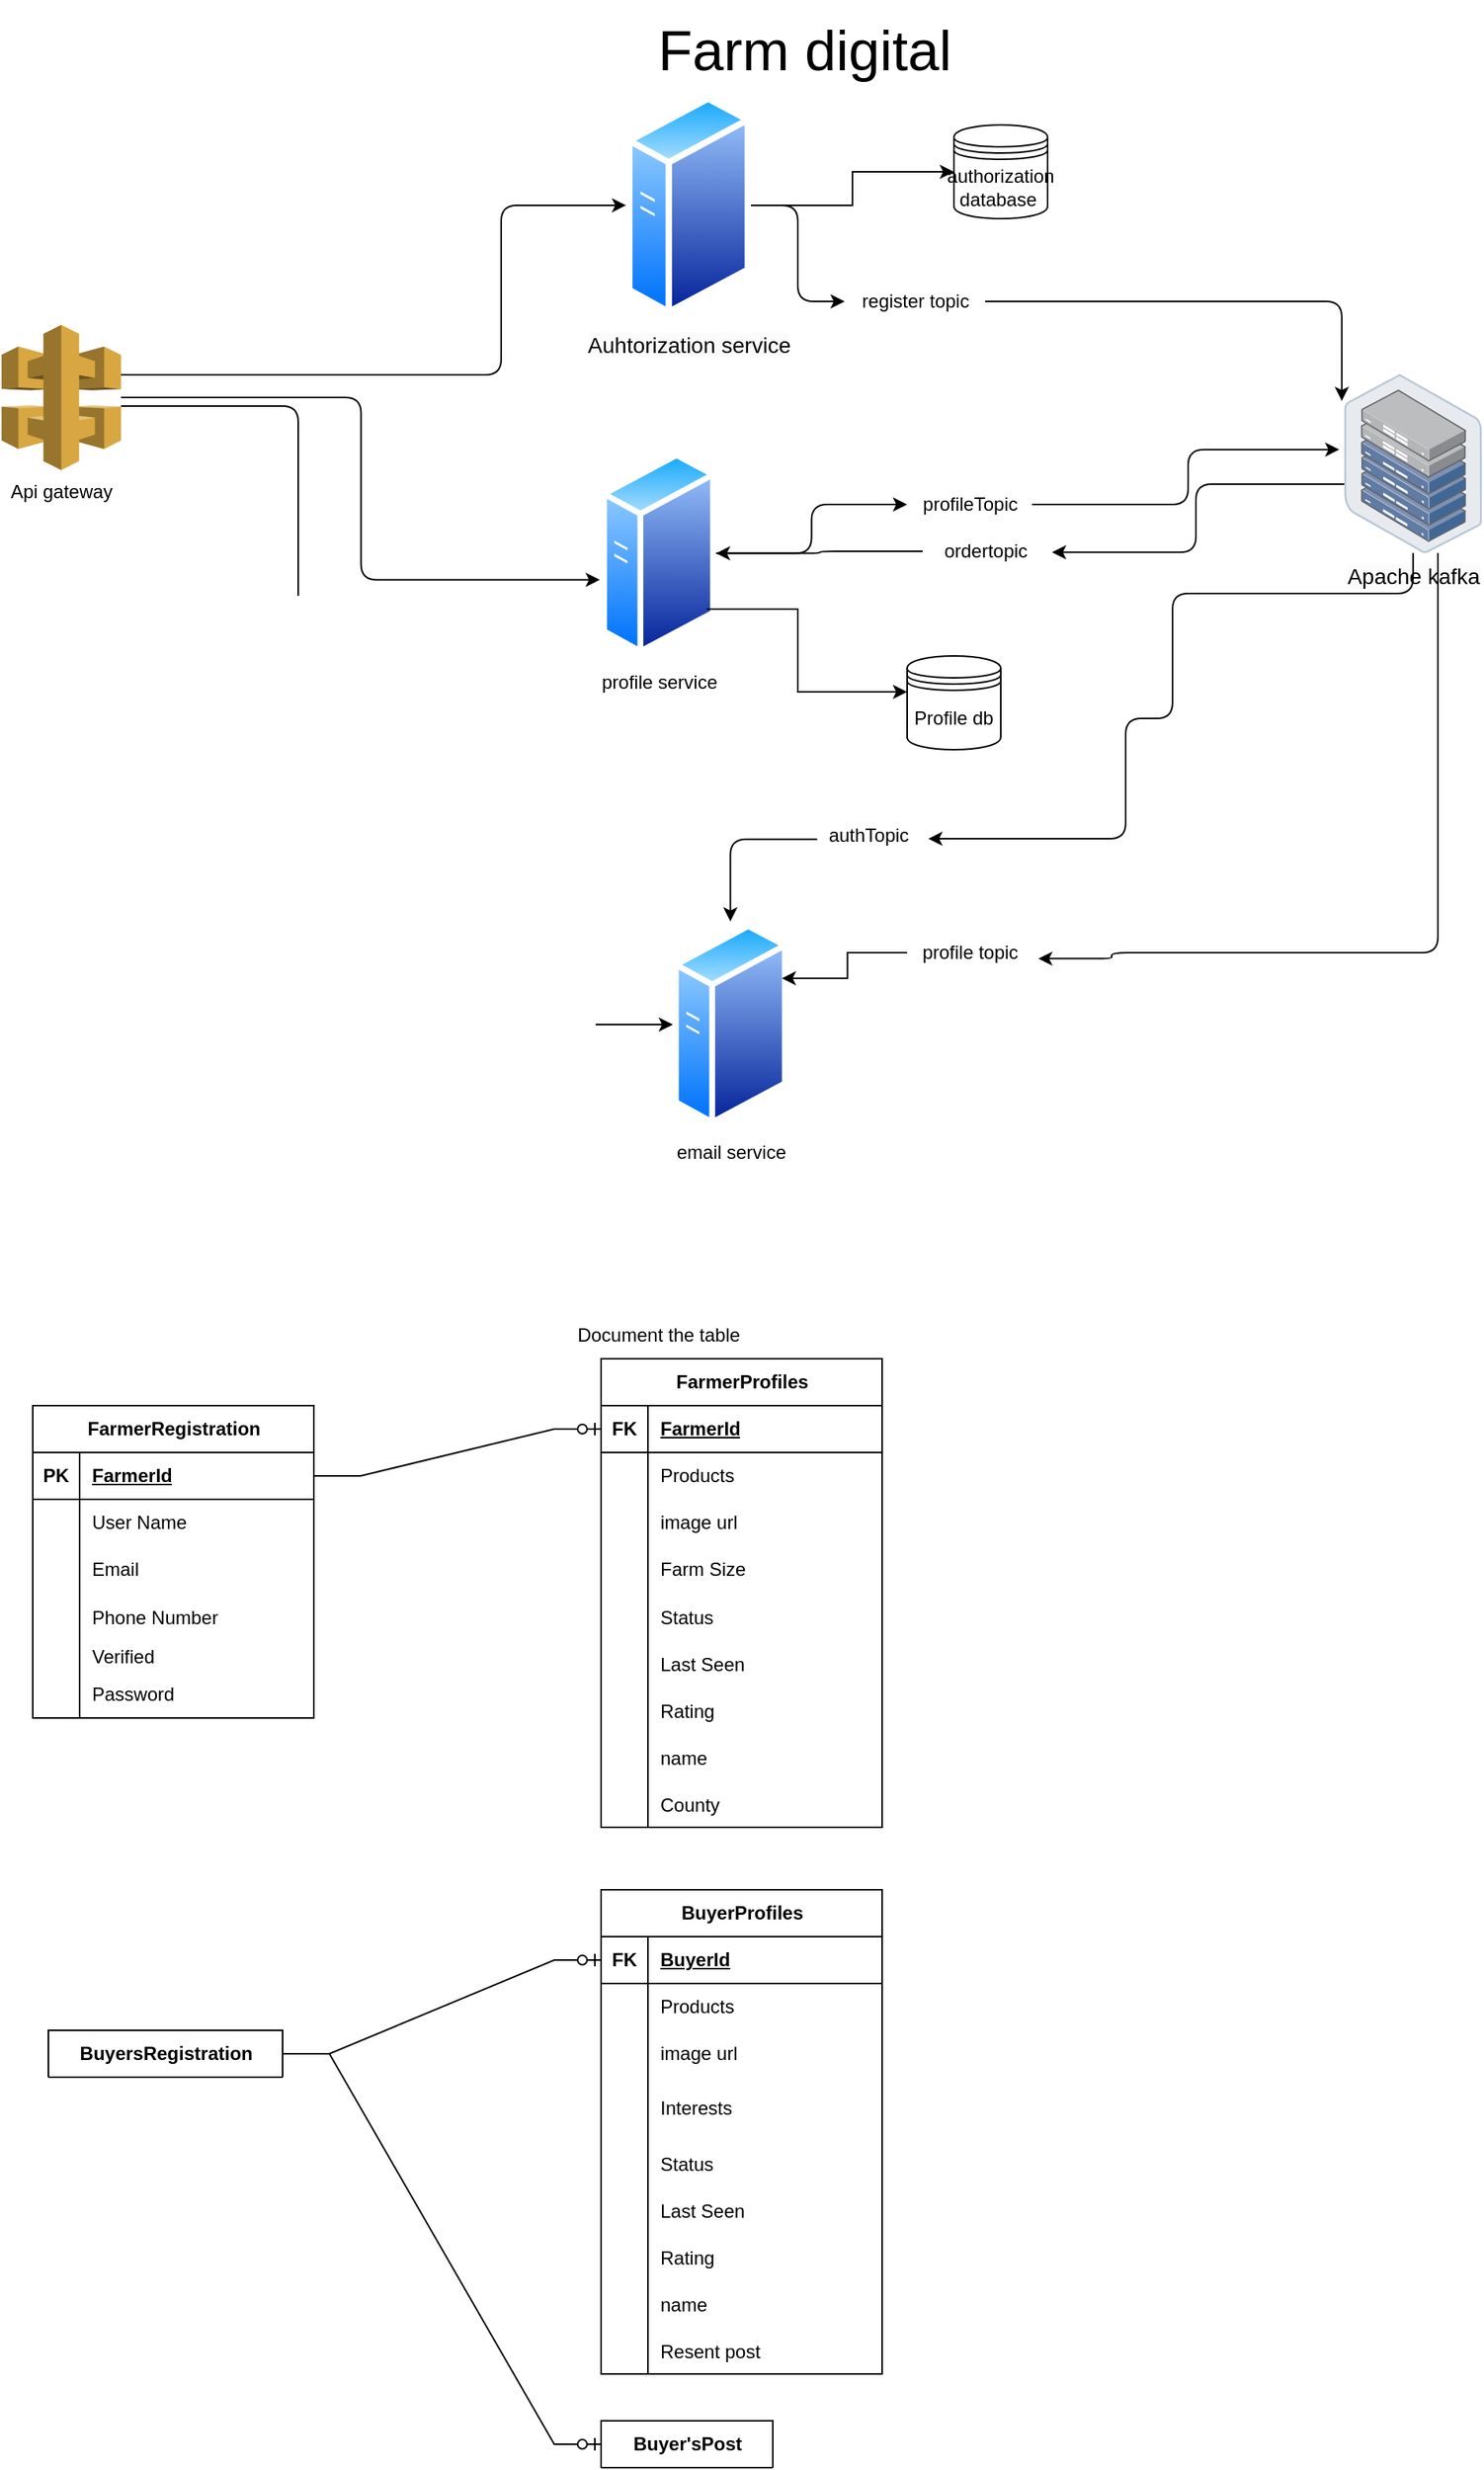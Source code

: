 <mxfile version="22.1.2" type="github">
  <diagram id="C5RBs43oDa-KdzZeNtuy" name="Basic Sysytem design">
    <mxGraphModel dx="1120" dy="1651" grid="1" gridSize="10" guides="1" tooltips="1" connect="1" arrows="1" fold="1" page="1" pageScale="1" pageWidth="827" pageHeight="1169" background="#00000" math="0" shadow="0">
      <root>
        <mxCell id="WIyWlLk6GJQsqaUBKTNV-0" />
        <mxCell id="WIyWlLk6GJQsqaUBKTNV-1" parent="WIyWlLk6GJQsqaUBKTNV-0" />
        <mxCell id="t5rr6aU1e4dXlaeN4tm4-1" value="&lt;font style=&quot;font-size: 36px;&quot;&gt;Farm digital&lt;/font&gt;" style="text;strokeColor=none;align=center;fillColor=none;html=1;verticalAlign=middle;whiteSpace=wrap;rounded=1;" parent="WIyWlLk6GJQsqaUBKTNV-1" vertex="1">
          <mxGeometry x="360" y="-10" width="369" height="63.2" as="geometry" />
        </mxCell>
        <mxCell id="7t_R3RJd9YNLqy_qNhjG-2" value="" style="edgeStyle=orthogonalEdgeStyle;rounded=1;orthogonalLoop=1;jettySize=auto;html=1;" parent="WIyWlLk6GJQsqaUBKTNV-1" source="7t_R3RJd9YNLqy_qNhjG-0" target="7t_R3RJd9YNLqy_qNhjG-9" edge="1">
          <mxGeometry relative="1" as="geometry">
            <mxPoint x="340" y="213.5" as="targetPoint" />
            <Array as="points">
              <mxPoint x="350" y="230" />
            </Array>
          </mxGeometry>
        </mxCell>
        <mxCell id="7t_R3RJd9YNLqy_qNhjG-33" value="" style="edgeStyle=orthogonalEdgeStyle;rounded=1;orthogonalLoop=1;jettySize=auto;html=1;" parent="WIyWlLk6GJQsqaUBKTNV-1" source="7t_R3RJd9YNLqy_qNhjG-0" target="7t_R3RJd9YNLqy_qNhjG-30" edge="1">
          <mxGeometry relative="1" as="geometry">
            <mxPoint x="400" y="490" as="targetPoint" />
            <Array as="points">
              <mxPoint x="220" y="250" />
              <mxPoint x="220" y="466" />
              <mxPoint x="400" y="466" />
              <mxPoint x="400" y="646" />
            </Array>
          </mxGeometry>
        </mxCell>
        <mxCell id="7t_R3RJd9YNLqy_qNhjG-50" value="" style="edgeStyle=orthogonalEdgeStyle;rounded=1;orthogonalLoop=1;jettySize=auto;html=1;entryX=-0.011;entryY=0.629;entryDx=0;entryDy=0;entryPerimeter=0;" parent="WIyWlLk6GJQsqaUBKTNV-1" source="7t_R3RJd9YNLqy_qNhjG-0" target="7t_R3RJd9YNLqy_qNhjG-16" edge="1">
          <mxGeometry relative="1" as="geometry">
            <mxPoint x="246.5" y="244.5" as="targetPoint" />
          </mxGeometry>
        </mxCell>
        <mxCell id="7t_R3RJd9YNLqy_qNhjG-0" value="Api gateway" style="outlineConnect=0;dashed=0;verticalLabelPosition=bottom;verticalAlign=top;align=center;html=1;shape=mxgraph.aws3.api_gateway;fillColor=#D9A741;gradientColor=none;rounded=1;" parent="WIyWlLk6GJQsqaUBKTNV-1" vertex="1">
          <mxGeometry x="30" y="198" width="76.5" height="93" as="geometry" />
        </mxCell>
        <mxCell id="7t_R3RJd9YNLqy_qNhjG-67" value="" style="edgeStyle=orthogonalEdgeStyle;rounded=1;orthogonalLoop=1;jettySize=auto;html=1;entryX=1.035;entryY=0.52;entryDx=0;entryDy=0;entryPerimeter=0;" parent="WIyWlLk6GJQsqaUBKTNV-1" source="7t_R3RJd9YNLqy_qNhjG-7" target="7t_R3RJd9YNLqy_qNhjG-68" edge="1">
          <mxGeometry relative="1" as="geometry">
            <mxPoint x="740" y="340" as="targetPoint" />
            <Array as="points">
              <mxPoint x="795" y="300" />
              <mxPoint x="795" y="344" />
            </Array>
          </mxGeometry>
        </mxCell>
        <mxCell id="7t_R3RJd9YNLqy_qNhjG-7" value="&lt;span style=&quot;color: rgb(0, 0, 0); font-family: Helvetica; font-size: 14px; font-style: normal; font-variant-ligatures: normal; font-variant-caps: normal; font-weight: 400; letter-spacing: normal; orphans: 2; text-align: center; text-indent: 0px; text-transform: none; widows: 2; word-spacing: 0px; -webkit-text-stroke-width: 0px; background-color: rgb(251, 251, 251); text-decoration-thickness: initial; text-decoration-style: initial; text-decoration-color: initial; float: none; display: inline !important;&quot;&gt;Apache kafka&lt;/span&gt;" style="image;points=[];aspect=fixed;html=1;align=center;shadow=0;dashed=0;image=img/lib/allied_telesis/storage/Datacenter_Server_Half_Rack_ToR.svg;rounded=1;" parent="WIyWlLk6GJQsqaUBKTNV-1" vertex="1">
          <mxGeometry x="890" y="229.5" width="88.2" height="114.6" as="geometry" />
        </mxCell>
        <mxCell id="7t_R3RJd9YNLqy_qNhjG-37" value="" style="edgeStyle=orthogonalEdgeStyle;rounded=1;orthogonalLoop=1;jettySize=auto;html=1;" parent="WIyWlLk6GJQsqaUBKTNV-1" source="7t_R3RJd9YNLqy_qNhjG-9" target="7t_R3RJd9YNLqy_qNhjG-22" edge="1">
          <mxGeometry relative="1" as="geometry" />
        </mxCell>
        <mxCell id="eq6KfslQI2qvmDDUqcne-11" value="" style="edgeStyle=orthogonalEdgeStyle;rounded=0;orthogonalLoop=1;jettySize=auto;html=1;" parent="WIyWlLk6GJQsqaUBKTNV-1" source="7t_R3RJd9YNLqy_qNhjG-9" target="eq6KfslQI2qvmDDUqcne-10" edge="1">
          <mxGeometry relative="1" as="geometry" />
        </mxCell>
        <mxCell id="7t_R3RJd9YNLqy_qNhjG-9" value="&lt;span style=&quot;font-size: 14px; background-color: rgb(251, 251, 251);&quot;&gt;Auhtorization service&lt;/span&gt;" style="image;aspect=fixed;perimeter=ellipsePerimeter;html=1;align=center;shadow=0;dashed=0;spacingTop=3;image=img/lib/active_directory/generic_server.svg;rounded=1;" parent="WIyWlLk6GJQsqaUBKTNV-1" vertex="1">
          <mxGeometry x="430" y="50.0" width="80" height="142.85" as="geometry" />
        </mxCell>
        <mxCell id="7t_R3RJd9YNLqy_qNhjG-54" value="" style="edgeStyle=orthogonalEdgeStyle;rounded=1;orthogonalLoop=1;jettySize=auto;html=1;" parent="WIyWlLk6GJQsqaUBKTNV-1" source="7t_R3RJd9YNLqy_qNhjG-16" target="7t_R3RJd9YNLqy_qNhjG-53" edge="1">
          <mxGeometry relative="1" as="geometry" />
        </mxCell>
        <mxCell id="7t_R3RJd9YNLqy_qNhjG-16" value="profile service" style="image;aspect=fixed;perimeter=ellipsePerimeter;html=1;align=center;shadow=0;dashed=0;spacingTop=3;image=img/lib/active_directory/generic_server.svg;rounded=1;" parent="WIyWlLk6GJQsqaUBKTNV-1" vertex="1">
          <mxGeometry x="414" y="278.57" width="73.6" height="131.43" as="geometry" />
        </mxCell>
        <mxCell id="7t_R3RJd9YNLqy_qNhjG-51" value="" style="edgeStyle=orthogonalEdgeStyle;rounded=1;orthogonalLoop=1;jettySize=auto;html=1;entryX=-0.018;entryY=0.15;entryDx=0;entryDy=0;entryPerimeter=0;" parent="WIyWlLk6GJQsqaUBKTNV-1" source="7t_R3RJd9YNLqy_qNhjG-22" target="7t_R3RJd9YNLqy_qNhjG-7" edge="1">
          <mxGeometry relative="1" as="geometry">
            <mxPoint x="820" y="175" as="targetPoint" />
          </mxGeometry>
        </mxCell>
        <mxCell id="7t_R3RJd9YNLqy_qNhjG-22" value="register topic" style="text;html=1;align=center;verticalAlign=middle;resizable=0;points=[];autosize=1;strokeColor=none;fillColor=none;rounded=1;" parent="WIyWlLk6GJQsqaUBKTNV-1" vertex="1">
          <mxGeometry x="570" y="168" width="90" height="30" as="geometry" />
        </mxCell>
        <mxCell id="7t_R3RJd9YNLqy_qNhjG-40" value="" style="edgeStyle=orthogonalEdgeStyle;rounded=1;orthogonalLoop=1;jettySize=auto;html=1;exitX=0.034;exitY=0.58;exitDx=0;exitDy=0;exitPerimeter=0;" parent="WIyWlLk6GJQsqaUBKTNV-1" source="eq6KfslQI2qvmDDUqcne-3" target="7t_R3RJd9YNLqy_qNhjG-30" edge="1">
          <mxGeometry relative="1" as="geometry">
            <mxPoint x="680" y="458.8" as="sourcePoint" />
          </mxGeometry>
        </mxCell>
        <mxCell id="7t_R3RJd9YNLqy_qNhjG-30" value="email service" style="image;aspect=fixed;perimeter=ellipsePerimeter;html=1;align=center;shadow=0;dashed=0;spacingTop=3;image=img/lib/active_directory/generic_server.svg;rounded=1;" parent="WIyWlLk6GJQsqaUBKTNV-1" vertex="1">
          <mxGeometry x="460" y="580" width="73.6" height="131.43" as="geometry" />
        </mxCell>
        <mxCell id="7t_R3RJd9YNLqy_qNhjG-41" value="" style="edgeStyle=orthogonalEdgeStyle;rounded=1;orthogonalLoop=1;jettySize=auto;html=1;entryX=1.051;entryY=0.567;entryDx=0;entryDy=0;entryPerimeter=0;" parent="WIyWlLk6GJQsqaUBKTNV-1" source="7t_R3RJd9YNLqy_qNhjG-7" target="eq6KfslQI2qvmDDUqcne-3" edge="1">
          <mxGeometry relative="1" as="geometry">
            <mxPoint x="750" y="490" as="targetPoint" />
            <Array as="points">
              <mxPoint x="780" y="370" />
              <mxPoint x="780" y="450" />
              <mxPoint x="750" y="450" />
              <mxPoint x="750" y="527" />
            </Array>
            <mxPoint x="660" y="328" as="sourcePoint" />
          </mxGeometry>
        </mxCell>
        <mxCell id="7t_R3RJd9YNLqy_qNhjG-55" value="" style="edgeStyle=orthogonalEdgeStyle;rounded=1;orthogonalLoop=1;jettySize=auto;html=1;entryX=-0.036;entryY=0.422;entryDx=0;entryDy=0;entryPerimeter=0;" parent="WIyWlLk6GJQsqaUBKTNV-1" source="7t_R3RJd9YNLqy_qNhjG-53" target="7t_R3RJd9YNLqy_qNhjG-7" edge="1">
          <mxGeometry relative="1" as="geometry">
            <mxPoint x="770" y="313" as="targetPoint" />
          </mxGeometry>
        </mxCell>
        <mxCell id="7t_R3RJd9YNLqy_qNhjG-53" value="profileTopic" style="text;html=1;align=center;verticalAlign=middle;resizable=0;points=[];autosize=1;strokeColor=none;fillColor=none;" parent="WIyWlLk6GJQsqaUBKTNV-1" vertex="1">
          <mxGeometry x="610" y="298" width="80" height="30" as="geometry" />
        </mxCell>
        <mxCell id="7t_R3RJd9YNLqy_qNhjG-69" value="" style="edgeStyle=orthogonalEdgeStyle;rounded=1;orthogonalLoop=1;jettySize=auto;html=1;" parent="WIyWlLk6GJQsqaUBKTNV-1" source="7t_R3RJd9YNLqy_qNhjG-68" target="7t_R3RJd9YNLqy_qNhjG-16" edge="1">
          <mxGeometry relative="1" as="geometry" />
        </mxCell>
        <mxCell id="7t_R3RJd9YNLqy_qNhjG-68" value="ordertopic" style="text;html=1;align=center;verticalAlign=middle;resizable=0;points=[];autosize=1;strokeColor=none;fillColor=none;" parent="WIyWlLk6GJQsqaUBKTNV-1" vertex="1">
          <mxGeometry x="620" y="328" width="80" height="30" as="geometry" />
        </mxCell>
        <mxCell id="eq6KfslQI2qvmDDUqcne-3" value="authTopic" style="text;html=1;align=center;verticalAlign=middle;resizable=0;points=[];autosize=1;strokeColor=none;fillColor=none;" parent="WIyWlLk6GJQsqaUBKTNV-1" vertex="1">
          <mxGeometry x="550" y="510" width="70" height="30" as="geometry" />
        </mxCell>
        <mxCell id="eq6KfslQI2qvmDDUqcne-8" value="" style="edgeStyle=orthogonalEdgeStyle;orthogonalLoop=1;jettySize=auto;html=1;rounded=1;entryX=1.05;entryY=0.627;entryDx=0;entryDy=0;entryPerimeter=0;" parent="WIyWlLk6GJQsqaUBKTNV-1" source="7t_R3RJd9YNLqy_qNhjG-7" target="eq6KfslQI2qvmDDUqcne-7" edge="1">
          <mxGeometry relative="1" as="geometry">
            <mxPoint x="730" y="602" as="targetPoint" />
            <mxPoint x="950" y="358.0" as="sourcePoint" />
            <Array as="points">
              <mxPoint x="950" y="600" />
              <mxPoint x="741" y="600" />
              <mxPoint x="741" y="604" />
            </Array>
          </mxGeometry>
        </mxCell>
        <mxCell id="eq6KfslQI2qvmDDUqcne-9" value="" style="edgeStyle=orthogonalEdgeStyle;rounded=0;orthogonalLoop=1;jettySize=auto;html=1;entryX=1;entryY=0.25;entryDx=0;entryDy=0;" parent="WIyWlLk6GJQsqaUBKTNV-1" source="eq6KfslQI2qvmDDUqcne-7" target="7t_R3RJd9YNLqy_qNhjG-30" edge="1">
          <mxGeometry relative="1" as="geometry">
            <mxPoint x="590" y="603" as="targetPoint" />
          </mxGeometry>
        </mxCell>
        <mxCell id="eq6KfslQI2qvmDDUqcne-7" value="profile topic" style="text;html=1;align=center;verticalAlign=middle;resizable=0;points=[];autosize=1;strokeColor=none;fillColor=none;" parent="WIyWlLk6GJQsqaUBKTNV-1" vertex="1">
          <mxGeometry x="610" y="585" width="80" height="30" as="geometry" />
        </mxCell>
        <mxCell id="eq6KfslQI2qvmDDUqcne-10" value="authorization database&amp;nbsp;" style="shape=datastore;whiteSpace=wrap;html=1;" parent="WIyWlLk6GJQsqaUBKTNV-1" vertex="1">
          <mxGeometry x="640" y="70" width="60" height="60" as="geometry" />
        </mxCell>
        <mxCell id="eq6KfslQI2qvmDDUqcne-15" value="" style="edgeStyle=orthogonalEdgeStyle;rounded=0;orthogonalLoop=1;jettySize=auto;html=1;" parent="WIyWlLk6GJQsqaUBKTNV-1" source="7t_R3RJd9YNLqy_qNhjG-16" target="eq6KfslQI2qvmDDUqcne-13" edge="1">
          <mxGeometry relative="1" as="geometry">
            <Array as="points">
              <mxPoint x="540" y="380" />
              <mxPoint x="540" y="433" />
            </Array>
          </mxGeometry>
        </mxCell>
        <mxCell id="eq6KfslQI2qvmDDUqcne-13" value="Profile db" style="shape=datastore;whiteSpace=wrap;html=1;" parent="WIyWlLk6GJQsqaUBKTNV-1" vertex="1">
          <mxGeometry x="610" y="410" width="60" height="60" as="geometry" />
        </mxCell>
        <mxCell id="O8MExDQW__-5pRCg3BlV-0" value="Document the table" style="text;html=1;strokeColor=none;fillColor=none;align=center;verticalAlign=middle;whiteSpace=wrap;rounded=0;" vertex="1" parent="WIyWlLk6GJQsqaUBKTNV-1">
          <mxGeometry x="302.8" y="830" width="296" height="30" as="geometry" />
        </mxCell>
        <mxCell id="O8MExDQW__-5pRCg3BlV-5" value="FarmerRegistration" style="shape=table;startSize=30;container=1;collapsible=1;childLayout=tableLayout;fixedRows=1;rowLines=0;fontStyle=1;align=center;resizeLast=1;html=1;" vertex="1" parent="WIyWlLk6GJQsqaUBKTNV-1">
          <mxGeometry x="50" y="890" width="180" height="200" as="geometry">
            <mxRectangle x="120" y="900" width="100" height="30" as="alternateBounds" />
          </mxGeometry>
        </mxCell>
        <mxCell id="O8MExDQW__-5pRCg3BlV-6" value="" style="shape=tableRow;horizontal=0;startSize=0;swimlaneHead=0;swimlaneBody=0;fillColor=none;collapsible=0;dropTarget=0;points=[[0,0.5],[1,0.5]];portConstraint=eastwest;top=0;left=0;right=0;bottom=1;" vertex="1" parent="O8MExDQW__-5pRCg3BlV-5">
          <mxGeometry y="30" width="180" height="30" as="geometry" />
        </mxCell>
        <mxCell id="O8MExDQW__-5pRCg3BlV-7" value="PK" style="shape=partialRectangle;connectable=0;fillColor=none;top=0;left=0;bottom=0;right=0;fontStyle=1;overflow=hidden;whiteSpace=wrap;html=1;" vertex="1" parent="O8MExDQW__-5pRCg3BlV-6">
          <mxGeometry width="30" height="30" as="geometry">
            <mxRectangle width="30" height="30" as="alternateBounds" />
          </mxGeometry>
        </mxCell>
        <mxCell id="O8MExDQW__-5pRCg3BlV-8" value="FarmerId" style="shape=partialRectangle;connectable=0;fillColor=none;top=0;left=0;bottom=0;right=0;align=left;spacingLeft=6;fontStyle=5;overflow=hidden;whiteSpace=wrap;html=1;" vertex="1" parent="O8MExDQW__-5pRCg3BlV-6">
          <mxGeometry x="30" width="150" height="30" as="geometry">
            <mxRectangle width="150" height="30" as="alternateBounds" />
          </mxGeometry>
        </mxCell>
        <mxCell id="O8MExDQW__-5pRCg3BlV-9" value="" style="shape=tableRow;horizontal=0;startSize=0;swimlaneHead=0;swimlaneBody=0;fillColor=none;collapsible=0;dropTarget=0;points=[[0,0.5],[1,0.5]];portConstraint=eastwest;top=0;left=0;right=0;bottom=0;" vertex="1" parent="O8MExDQW__-5pRCg3BlV-5">
          <mxGeometry y="60" width="180" height="30" as="geometry" />
        </mxCell>
        <mxCell id="O8MExDQW__-5pRCg3BlV-10" value="" style="shape=partialRectangle;connectable=0;fillColor=none;top=0;left=0;bottom=0;right=0;editable=1;overflow=hidden;whiteSpace=wrap;html=1;" vertex="1" parent="O8MExDQW__-5pRCg3BlV-9">
          <mxGeometry width="30" height="30" as="geometry">
            <mxRectangle width="30" height="30" as="alternateBounds" />
          </mxGeometry>
        </mxCell>
        <mxCell id="O8MExDQW__-5pRCg3BlV-11" value="User Name" style="shape=partialRectangle;connectable=0;fillColor=none;top=0;left=0;bottom=0;right=0;align=left;spacingLeft=6;overflow=hidden;whiteSpace=wrap;html=1;" vertex="1" parent="O8MExDQW__-5pRCg3BlV-9">
          <mxGeometry x="30" width="150" height="30" as="geometry">
            <mxRectangle width="150" height="30" as="alternateBounds" />
          </mxGeometry>
        </mxCell>
        <mxCell id="O8MExDQW__-5pRCg3BlV-12" value="" style="shape=tableRow;horizontal=0;startSize=0;swimlaneHead=0;swimlaneBody=0;fillColor=none;collapsible=0;dropTarget=0;points=[[0,0.5],[1,0.5]];portConstraint=eastwest;top=0;left=0;right=0;bottom=0;" vertex="1" parent="O8MExDQW__-5pRCg3BlV-5">
          <mxGeometry y="90" width="180" height="30" as="geometry" />
        </mxCell>
        <mxCell id="O8MExDQW__-5pRCg3BlV-13" value="" style="shape=partialRectangle;connectable=0;fillColor=none;top=0;left=0;bottom=0;right=0;editable=1;overflow=hidden;whiteSpace=wrap;html=1;" vertex="1" parent="O8MExDQW__-5pRCg3BlV-12">
          <mxGeometry width="30" height="30" as="geometry">
            <mxRectangle width="30" height="30" as="alternateBounds" />
          </mxGeometry>
        </mxCell>
        <mxCell id="O8MExDQW__-5pRCg3BlV-14" value="Email" style="shape=partialRectangle;connectable=0;fillColor=none;top=0;left=0;bottom=0;right=0;align=left;spacingLeft=6;overflow=hidden;whiteSpace=wrap;html=1;" vertex="1" parent="O8MExDQW__-5pRCg3BlV-12">
          <mxGeometry x="30" width="150" height="30" as="geometry">
            <mxRectangle width="150" height="30" as="alternateBounds" />
          </mxGeometry>
        </mxCell>
        <mxCell id="O8MExDQW__-5pRCg3BlV-85" value="" style="shape=tableRow;horizontal=0;startSize=0;swimlaneHead=0;swimlaneBody=0;fillColor=none;collapsible=0;dropTarget=0;points=[[0,0.5],[1,0.5]];portConstraint=eastwest;top=0;left=0;right=0;bottom=0;" vertex="1" parent="O8MExDQW__-5pRCg3BlV-5">
          <mxGeometry y="120" width="180" height="30" as="geometry" />
        </mxCell>
        <mxCell id="O8MExDQW__-5pRCg3BlV-86" value="" style="shape=partialRectangle;connectable=0;fillColor=none;top=0;left=0;bottom=0;right=0;editable=1;overflow=hidden;" vertex="1" parent="O8MExDQW__-5pRCg3BlV-85">
          <mxGeometry width="30" height="30" as="geometry">
            <mxRectangle width="30" height="30" as="alternateBounds" />
          </mxGeometry>
        </mxCell>
        <mxCell id="O8MExDQW__-5pRCg3BlV-87" value="Phone Number" style="shape=partialRectangle;connectable=0;fillColor=none;top=0;left=0;bottom=0;right=0;align=left;spacingLeft=6;overflow=hidden;" vertex="1" parent="O8MExDQW__-5pRCg3BlV-85">
          <mxGeometry x="30" width="150" height="30" as="geometry">
            <mxRectangle width="150" height="30" as="alternateBounds" />
          </mxGeometry>
        </mxCell>
        <mxCell id="O8MExDQW__-5pRCg3BlV-19" value="" style="shape=tableRow;horizontal=0;startSize=0;swimlaneHead=0;swimlaneBody=0;fillColor=none;collapsible=0;dropTarget=0;points=[[0,0.5],[1,0.5]];portConstraint=eastwest;top=0;left=0;right=0;bottom=0;" vertex="1" parent="O8MExDQW__-5pRCg3BlV-5">
          <mxGeometry y="150" width="180" height="20" as="geometry" />
        </mxCell>
        <mxCell id="O8MExDQW__-5pRCg3BlV-20" value="" style="shape=partialRectangle;connectable=0;fillColor=none;top=0;left=0;bottom=0;right=0;editable=1;overflow=hidden;" vertex="1" parent="O8MExDQW__-5pRCg3BlV-19">
          <mxGeometry width="30" height="20" as="geometry">
            <mxRectangle width="30" height="20" as="alternateBounds" />
          </mxGeometry>
        </mxCell>
        <mxCell id="O8MExDQW__-5pRCg3BlV-21" value="Verified" style="shape=partialRectangle;connectable=0;fillColor=none;top=0;left=0;bottom=0;right=0;align=left;spacingLeft=6;overflow=hidden;" vertex="1" parent="O8MExDQW__-5pRCg3BlV-19">
          <mxGeometry x="30" width="150" height="20" as="geometry">
            <mxRectangle width="150" height="20" as="alternateBounds" />
          </mxGeometry>
        </mxCell>
        <mxCell id="O8MExDQW__-5pRCg3BlV-15" value="" style="shape=tableRow;horizontal=0;startSize=0;swimlaneHead=0;swimlaneBody=0;fillColor=none;collapsible=0;dropTarget=0;points=[[0,0.5],[1,0.5]];portConstraint=eastwest;top=0;left=0;right=0;bottom=0;" vertex="1" parent="O8MExDQW__-5pRCg3BlV-5">
          <mxGeometry y="170" width="180" height="30" as="geometry" />
        </mxCell>
        <mxCell id="O8MExDQW__-5pRCg3BlV-16" value="" style="shape=partialRectangle;connectable=0;fillColor=none;top=0;left=0;bottom=0;right=0;editable=1;overflow=hidden;whiteSpace=wrap;html=1;" vertex="1" parent="O8MExDQW__-5pRCg3BlV-15">
          <mxGeometry width="30" height="30" as="geometry">
            <mxRectangle width="30" height="30" as="alternateBounds" />
          </mxGeometry>
        </mxCell>
        <mxCell id="O8MExDQW__-5pRCg3BlV-17" value="Password" style="shape=partialRectangle;connectable=0;fillColor=none;top=0;left=0;bottom=0;right=0;align=left;spacingLeft=6;overflow=hidden;whiteSpace=wrap;html=1;" vertex="1" parent="O8MExDQW__-5pRCg3BlV-15">
          <mxGeometry x="30" width="150" height="30" as="geometry">
            <mxRectangle width="150" height="30" as="alternateBounds" />
          </mxGeometry>
        </mxCell>
        <mxCell id="O8MExDQW__-5pRCg3BlV-35" value="FarmerProfiles" style="shape=table;startSize=30;container=1;collapsible=1;childLayout=tableLayout;fixedRows=1;rowLines=0;fontStyle=1;align=center;resizeLast=1;html=1;" vertex="1" parent="WIyWlLk6GJQsqaUBKTNV-1">
          <mxGeometry x="414" y="860" width="180" height="300" as="geometry" />
        </mxCell>
        <mxCell id="O8MExDQW__-5pRCg3BlV-36" value="" style="shape=tableRow;horizontal=0;startSize=0;swimlaneHead=0;swimlaneBody=0;fillColor=none;collapsible=0;dropTarget=0;points=[[0,0.5],[1,0.5]];portConstraint=eastwest;top=0;left=0;right=0;bottom=1;" vertex="1" parent="O8MExDQW__-5pRCg3BlV-35">
          <mxGeometry y="30" width="180" height="30" as="geometry" />
        </mxCell>
        <mxCell id="O8MExDQW__-5pRCg3BlV-37" value="FK" style="shape=partialRectangle;connectable=0;fillColor=none;top=0;left=0;bottom=0;right=0;fontStyle=1;overflow=hidden;whiteSpace=wrap;html=1;" vertex="1" parent="O8MExDQW__-5pRCg3BlV-36">
          <mxGeometry width="30" height="30" as="geometry">
            <mxRectangle width="30" height="30" as="alternateBounds" />
          </mxGeometry>
        </mxCell>
        <mxCell id="O8MExDQW__-5pRCg3BlV-38" value="FarmerId" style="shape=partialRectangle;connectable=0;fillColor=none;top=0;left=0;bottom=0;right=0;align=left;spacingLeft=6;fontStyle=5;overflow=hidden;whiteSpace=wrap;html=1;" vertex="1" parent="O8MExDQW__-5pRCg3BlV-36">
          <mxGeometry x="30" width="150" height="30" as="geometry">
            <mxRectangle width="150" height="30" as="alternateBounds" />
          </mxGeometry>
        </mxCell>
        <mxCell id="O8MExDQW__-5pRCg3BlV-39" value="" style="shape=tableRow;horizontal=0;startSize=0;swimlaneHead=0;swimlaneBody=0;fillColor=none;collapsible=0;dropTarget=0;points=[[0,0.5],[1,0.5]];portConstraint=eastwest;top=0;left=0;right=0;bottom=0;" vertex="1" parent="O8MExDQW__-5pRCg3BlV-35">
          <mxGeometry y="60" width="180" height="30" as="geometry" />
        </mxCell>
        <mxCell id="O8MExDQW__-5pRCg3BlV-40" value="" style="shape=partialRectangle;connectable=0;fillColor=none;top=0;left=0;bottom=0;right=0;editable=1;overflow=hidden;whiteSpace=wrap;html=1;" vertex="1" parent="O8MExDQW__-5pRCg3BlV-39">
          <mxGeometry width="30" height="30" as="geometry">
            <mxRectangle width="30" height="30" as="alternateBounds" />
          </mxGeometry>
        </mxCell>
        <mxCell id="O8MExDQW__-5pRCg3BlV-41" value="Products" style="shape=partialRectangle;connectable=0;fillColor=none;top=0;left=0;bottom=0;right=0;align=left;spacingLeft=6;overflow=hidden;whiteSpace=wrap;html=1;" vertex="1" parent="O8MExDQW__-5pRCg3BlV-39">
          <mxGeometry x="30" width="150" height="30" as="geometry">
            <mxRectangle width="150" height="30" as="alternateBounds" />
          </mxGeometry>
        </mxCell>
        <mxCell id="O8MExDQW__-5pRCg3BlV-42" value="" style="shape=tableRow;horizontal=0;startSize=0;swimlaneHead=0;swimlaneBody=0;fillColor=none;collapsible=0;dropTarget=0;points=[[0,0.5],[1,0.5]];portConstraint=eastwest;top=0;left=0;right=0;bottom=0;" vertex="1" parent="O8MExDQW__-5pRCg3BlV-35">
          <mxGeometry y="90" width="180" height="30" as="geometry" />
        </mxCell>
        <mxCell id="O8MExDQW__-5pRCg3BlV-43" value="" style="shape=partialRectangle;connectable=0;fillColor=none;top=0;left=0;bottom=0;right=0;editable=1;overflow=hidden;whiteSpace=wrap;html=1;" vertex="1" parent="O8MExDQW__-5pRCg3BlV-42">
          <mxGeometry width="30" height="30" as="geometry">
            <mxRectangle width="30" height="30" as="alternateBounds" />
          </mxGeometry>
        </mxCell>
        <mxCell id="O8MExDQW__-5pRCg3BlV-44" value="image url" style="shape=partialRectangle;connectable=0;fillColor=none;top=0;left=0;bottom=0;right=0;align=left;spacingLeft=6;overflow=hidden;whiteSpace=wrap;html=1;" vertex="1" parent="O8MExDQW__-5pRCg3BlV-42">
          <mxGeometry x="30" width="150" height="30" as="geometry">
            <mxRectangle width="150" height="30" as="alternateBounds" />
          </mxGeometry>
        </mxCell>
        <mxCell id="O8MExDQW__-5pRCg3BlV-45" value="" style="shape=tableRow;horizontal=0;startSize=0;swimlaneHead=0;swimlaneBody=0;fillColor=none;collapsible=0;dropTarget=0;points=[[0,0.5],[1,0.5]];portConstraint=eastwest;top=0;left=0;right=0;bottom=0;" vertex="1" parent="O8MExDQW__-5pRCg3BlV-35">
          <mxGeometry y="120" width="180" height="30" as="geometry" />
        </mxCell>
        <mxCell id="O8MExDQW__-5pRCg3BlV-46" value="" style="shape=partialRectangle;connectable=0;fillColor=none;top=0;left=0;bottom=0;right=0;editable=1;overflow=hidden;whiteSpace=wrap;html=1;" vertex="1" parent="O8MExDQW__-5pRCg3BlV-45">
          <mxGeometry width="30" height="30" as="geometry">
            <mxRectangle width="30" height="30" as="alternateBounds" />
          </mxGeometry>
        </mxCell>
        <mxCell id="O8MExDQW__-5pRCg3BlV-47" value="Farm Size" style="shape=partialRectangle;connectable=0;fillColor=none;top=0;left=0;bottom=0;right=0;align=left;spacingLeft=6;overflow=hidden;whiteSpace=wrap;html=1;" vertex="1" parent="O8MExDQW__-5pRCg3BlV-45">
          <mxGeometry x="30" width="150" height="30" as="geometry">
            <mxRectangle width="150" height="30" as="alternateBounds" />
          </mxGeometry>
        </mxCell>
        <mxCell id="O8MExDQW__-5pRCg3BlV-62" value="" style="shape=tableRow;horizontal=0;startSize=0;swimlaneHead=0;swimlaneBody=0;fillColor=none;collapsible=0;dropTarget=0;points=[[0,0.5],[1,0.5]];portConstraint=eastwest;top=0;left=0;right=0;bottom=0;" vertex="1" parent="O8MExDQW__-5pRCg3BlV-35">
          <mxGeometry y="150" width="180" height="30" as="geometry" />
        </mxCell>
        <mxCell id="O8MExDQW__-5pRCg3BlV-63" value="" style="shape=partialRectangle;connectable=0;fillColor=none;top=0;left=0;bottom=0;right=0;editable=1;overflow=hidden;" vertex="1" parent="O8MExDQW__-5pRCg3BlV-62">
          <mxGeometry width="30" height="30" as="geometry">
            <mxRectangle width="30" height="30" as="alternateBounds" />
          </mxGeometry>
        </mxCell>
        <mxCell id="O8MExDQW__-5pRCg3BlV-64" value="Status" style="shape=partialRectangle;connectable=0;fillColor=none;top=0;left=0;bottom=0;right=0;align=left;spacingLeft=6;overflow=hidden;" vertex="1" parent="O8MExDQW__-5pRCg3BlV-62">
          <mxGeometry x="30" width="150" height="30" as="geometry">
            <mxRectangle width="150" height="30" as="alternateBounds" />
          </mxGeometry>
        </mxCell>
        <mxCell id="O8MExDQW__-5pRCg3BlV-65" value="" style="shape=tableRow;horizontal=0;startSize=0;swimlaneHead=0;swimlaneBody=0;fillColor=none;collapsible=0;dropTarget=0;points=[[0,0.5],[1,0.5]];portConstraint=eastwest;top=0;left=0;right=0;bottom=0;" vertex="1" parent="O8MExDQW__-5pRCg3BlV-35">
          <mxGeometry y="180" width="180" height="30" as="geometry" />
        </mxCell>
        <mxCell id="O8MExDQW__-5pRCg3BlV-66" value="" style="shape=partialRectangle;connectable=0;fillColor=none;top=0;left=0;bottom=0;right=0;editable=1;overflow=hidden;" vertex="1" parent="O8MExDQW__-5pRCg3BlV-65">
          <mxGeometry width="30" height="30" as="geometry">
            <mxRectangle width="30" height="30" as="alternateBounds" />
          </mxGeometry>
        </mxCell>
        <mxCell id="O8MExDQW__-5pRCg3BlV-67" value="Last Seen" style="shape=partialRectangle;connectable=0;fillColor=none;top=0;left=0;bottom=0;right=0;align=left;spacingLeft=6;overflow=hidden;" vertex="1" parent="O8MExDQW__-5pRCg3BlV-65">
          <mxGeometry x="30" width="150" height="30" as="geometry">
            <mxRectangle width="150" height="30" as="alternateBounds" />
          </mxGeometry>
        </mxCell>
        <mxCell id="O8MExDQW__-5pRCg3BlV-69" value="" style="shape=tableRow;horizontal=0;startSize=0;swimlaneHead=0;swimlaneBody=0;fillColor=none;collapsible=0;dropTarget=0;points=[[0,0.5],[1,0.5]];portConstraint=eastwest;top=0;left=0;right=0;bottom=0;" vertex="1" parent="O8MExDQW__-5pRCg3BlV-35">
          <mxGeometry y="210" width="180" height="30" as="geometry" />
        </mxCell>
        <mxCell id="O8MExDQW__-5pRCg3BlV-70" value="" style="shape=partialRectangle;connectable=0;fillColor=none;top=0;left=0;bottom=0;right=0;editable=1;overflow=hidden;" vertex="1" parent="O8MExDQW__-5pRCg3BlV-69">
          <mxGeometry width="30" height="30" as="geometry">
            <mxRectangle width="30" height="30" as="alternateBounds" />
          </mxGeometry>
        </mxCell>
        <mxCell id="O8MExDQW__-5pRCg3BlV-71" value="Rating" style="shape=partialRectangle;connectable=0;fillColor=none;top=0;left=0;bottom=0;right=0;align=left;spacingLeft=6;overflow=hidden;" vertex="1" parent="O8MExDQW__-5pRCg3BlV-69">
          <mxGeometry x="30" width="150" height="30" as="geometry">
            <mxRectangle width="150" height="30" as="alternateBounds" />
          </mxGeometry>
        </mxCell>
        <mxCell id="O8MExDQW__-5pRCg3BlV-73" value="" style="shape=tableRow;horizontal=0;startSize=0;swimlaneHead=0;swimlaneBody=0;fillColor=none;collapsible=0;dropTarget=0;points=[[0,0.5],[1,0.5]];portConstraint=eastwest;top=0;left=0;right=0;bottom=0;" vertex="1" parent="O8MExDQW__-5pRCg3BlV-35">
          <mxGeometry y="240" width="180" height="30" as="geometry" />
        </mxCell>
        <mxCell id="O8MExDQW__-5pRCg3BlV-74" value="" style="shape=partialRectangle;connectable=0;fillColor=none;top=0;left=0;bottom=0;right=0;editable=1;overflow=hidden;" vertex="1" parent="O8MExDQW__-5pRCg3BlV-73">
          <mxGeometry width="30" height="30" as="geometry">
            <mxRectangle width="30" height="30" as="alternateBounds" />
          </mxGeometry>
        </mxCell>
        <mxCell id="O8MExDQW__-5pRCg3BlV-75" value="name" style="shape=partialRectangle;connectable=0;fillColor=none;top=0;left=0;bottom=0;right=0;align=left;spacingLeft=6;overflow=hidden;" vertex="1" parent="O8MExDQW__-5pRCg3BlV-73">
          <mxGeometry x="30" width="150" height="30" as="geometry">
            <mxRectangle width="150" height="30" as="alternateBounds" />
          </mxGeometry>
        </mxCell>
        <mxCell id="O8MExDQW__-5pRCg3BlV-77" value="" style="shape=tableRow;horizontal=0;startSize=0;swimlaneHead=0;swimlaneBody=0;fillColor=none;collapsible=0;dropTarget=0;points=[[0,0.5],[1,0.5]];portConstraint=eastwest;top=0;left=0;right=0;bottom=0;" vertex="1" parent="O8MExDQW__-5pRCg3BlV-35">
          <mxGeometry y="270" width="180" height="30" as="geometry" />
        </mxCell>
        <mxCell id="O8MExDQW__-5pRCg3BlV-78" value="" style="shape=partialRectangle;connectable=0;fillColor=none;top=0;left=0;bottom=0;right=0;editable=1;overflow=hidden;" vertex="1" parent="O8MExDQW__-5pRCg3BlV-77">
          <mxGeometry width="30" height="30" as="geometry">
            <mxRectangle width="30" height="30" as="alternateBounds" />
          </mxGeometry>
        </mxCell>
        <mxCell id="O8MExDQW__-5pRCg3BlV-79" value="County" style="shape=partialRectangle;connectable=0;fillColor=none;top=0;left=0;bottom=0;right=0;align=left;spacingLeft=6;overflow=hidden;" vertex="1" parent="O8MExDQW__-5pRCg3BlV-77">
          <mxGeometry x="30" width="150" height="30" as="geometry">
            <mxRectangle width="150" height="30" as="alternateBounds" />
          </mxGeometry>
        </mxCell>
        <mxCell id="O8MExDQW__-5pRCg3BlV-88" value="BuyersRegistration" style="shape=table;startSize=30;container=1;collapsible=1;childLayout=tableLayout;fixedRows=1;rowLines=0;fontStyle=1;align=center;resizeLast=1;html=1;" vertex="1" collapsed="1" parent="WIyWlLk6GJQsqaUBKTNV-1">
          <mxGeometry x="60" y="1290" width="150" height="30" as="geometry">
            <mxRectangle x="60" y="1290" width="187" height="190" as="alternateBounds" />
          </mxGeometry>
        </mxCell>
        <mxCell id="O8MExDQW__-5pRCg3BlV-89" value="" style="shape=tableRow;horizontal=0;startSize=0;swimlaneHead=0;swimlaneBody=0;fillColor=none;collapsible=0;dropTarget=0;points=[[0,0.5],[1,0.5]];portConstraint=eastwest;top=0;left=0;right=0;bottom=1;" vertex="1" parent="O8MExDQW__-5pRCg3BlV-88">
          <mxGeometry y="30" width="187" height="30" as="geometry" />
        </mxCell>
        <mxCell id="O8MExDQW__-5pRCg3BlV-90" value="PK" style="shape=partialRectangle;connectable=0;fillColor=none;top=0;left=0;bottom=0;right=0;fontStyle=1;overflow=hidden;whiteSpace=wrap;html=1;" vertex="1" parent="O8MExDQW__-5pRCg3BlV-89">
          <mxGeometry width="30" height="30" as="geometry">
            <mxRectangle width="30" height="30" as="alternateBounds" />
          </mxGeometry>
        </mxCell>
        <mxCell id="O8MExDQW__-5pRCg3BlV-91" value="BuyerId" style="shape=partialRectangle;connectable=0;fillColor=none;top=0;left=0;bottom=0;right=0;align=left;spacingLeft=6;fontStyle=5;overflow=hidden;whiteSpace=wrap;html=1;" vertex="1" parent="O8MExDQW__-5pRCg3BlV-89">
          <mxGeometry x="30" width="157" height="30" as="geometry">
            <mxRectangle width="157" height="30" as="alternateBounds" />
          </mxGeometry>
        </mxCell>
        <mxCell id="O8MExDQW__-5pRCg3BlV-92" value="" style="shape=tableRow;horizontal=0;startSize=0;swimlaneHead=0;swimlaneBody=0;fillColor=none;collapsible=0;dropTarget=0;points=[[0,0.5],[1,0.5]];portConstraint=eastwest;top=0;left=0;right=0;bottom=0;" vertex="1" parent="O8MExDQW__-5pRCg3BlV-88">
          <mxGeometry y="60" width="187" height="30" as="geometry" />
        </mxCell>
        <mxCell id="O8MExDQW__-5pRCg3BlV-93" value="" style="shape=partialRectangle;connectable=0;fillColor=none;top=0;left=0;bottom=0;right=0;editable=1;overflow=hidden;whiteSpace=wrap;html=1;" vertex="1" parent="O8MExDQW__-5pRCg3BlV-92">
          <mxGeometry width="30" height="30" as="geometry">
            <mxRectangle width="30" height="30" as="alternateBounds" />
          </mxGeometry>
        </mxCell>
        <mxCell id="O8MExDQW__-5pRCg3BlV-94" value="Emial " style="shape=partialRectangle;connectable=0;fillColor=none;top=0;left=0;bottom=0;right=0;align=left;spacingLeft=6;overflow=hidden;whiteSpace=wrap;html=1;" vertex="1" parent="O8MExDQW__-5pRCg3BlV-92">
          <mxGeometry x="30" width="157" height="30" as="geometry">
            <mxRectangle width="157" height="30" as="alternateBounds" />
          </mxGeometry>
        </mxCell>
        <mxCell id="O8MExDQW__-5pRCg3BlV-95" value="" style="shape=tableRow;horizontal=0;startSize=0;swimlaneHead=0;swimlaneBody=0;fillColor=none;collapsible=0;dropTarget=0;points=[[0,0.5],[1,0.5]];portConstraint=eastwest;top=0;left=0;right=0;bottom=0;" vertex="1" parent="O8MExDQW__-5pRCg3BlV-88">
          <mxGeometry y="90" width="187" height="30" as="geometry" />
        </mxCell>
        <mxCell id="O8MExDQW__-5pRCg3BlV-96" value="" style="shape=partialRectangle;connectable=0;fillColor=none;top=0;left=0;bottom=0;right=0;editable=1;overflow=hidden;whiteSpace=wrap;html=1;" vertex="1" parent="O8MExDQW__-5pRCg3BlV-95">
          <mxGeometry width="30" height="30" as="geometry">
            <mxRectangle width="30" height="30" as="alternateBounds" />
          </mxGeometry>
        </mxCell>
        <mxCell id="O8MExDQW__-5pRCg3BlV-97" value="Password" style="shape=partialRectangle;connectable=0;fillColor=none;top=0;left=0;bottom=0;right=0;align=left;spacingLeft=6;overflow=hidden;whiteSpace=wrap;html=1;" vertex="1" parent="O8MExDQW__-5pRCg3BlV-95">
          <mxGeometry x="30" width="157" height="30" as="geometry">
            <mxRectangle width="157" height="30" as="alternateBounds" />
          </mxGeometry>
        </mxCell>
        <mxCell id="O8MExDQW__-5pRCg3BlV-102" value="" style="shape=tableRow;horizontal=0;startSize=0;swimlaneHead=0;swimlaneBody=0;fillColor=none;collapsible=0;dropTarget=0;points=[[0,0.5],[1,0.5]];portConstraint=eastwest;top=0;left=0;right=0;bottom=0;" vertex="1" parent="O8MExDQW__-5pRCg3BlV-88">
          <mxGeometry y="120" width="187" height="40" as="geometry" />
        </mxCell>
        <mxCell id="O8MExDQW__-5pRCg3BlV-103" value="" style="shape=partialRectangle;connectable=0;fillColor=none;top=0;left=0;bottom=0;right=0;editable=1;overflow=hidden;" vertex="1" parent="O8MExDQW__-5pRCg3BlV-102">
          <mxGeometry width="30" height="40" as="geometry">
            <mxRectangle width="30" height="40" as="alternateBounds" />
          </mxGeometry>
        </mxCell>
        <mxCell id="O8MExDQW__-5pRCg3BlV-104" value="" style="shape=partialRectangle;connectable=0;fillColor=none;top=0;left=0;bottom=0;right=0;align=left;spacingLeft=6;overflow=hidden;" vertex="1" parent="O8MExDQW__-5pRCg3BlV-102">
          <mxGeometry x="30" width="157" height="40" as="geometry">
            <mxRectangle width="157" height="40" as="alternateBounds" />
          </mxGeometry>
        </mxCell>
        <mxCell id="O8MExDQW__-5pRCg3BlV-98" value="" style="shape=tableRow;horizontal=0;startSize=0;swimlaneHead=0;swimlaneBody=0;fillColor=none;collapsible=0;dropTarget=0;points=[[0,0.5],[1,0.5]];portConstraint=eastwest;top=0;left=0;right=0;bottom=0;" vertex="1" parent="O8MExDQW__-5pRCg3BlV-88">
          <mxGeometry y="160" width="187" height="30" as="geometry" />
        </mxCell>
        <mxCell id="O8MExDQW__-5pRCg3BlV-99" value="" style="shape=partialRectangle;connectable=0;fillColor=none;top=0;left=0;bottom=0;right=0;editable=1;overflow=hidden;whiteSpace=wrap;html=1;" vertex="1" parent="O8MExDQW__-5pRCg3BlV-98">
          <mxGeometry width="30" height="30" as="geometry">
            <mxRectangle width="30" height="30" as="alternateBounds" />
          </mxGeometry>
        </mxCell>
        <mxCell id="O8MExDQW__-5pRCg3BlV-100" value="Name" style="shape=partialRectangle;connectable=0;fillColor=none;top=0;left=0;bottom=0;right=0;align=left;spacingLeft=6;overflow=hidden;whiteSpace=wrap;html=1;" vertex="1" parent="O8MExDQW__-5pRCg3BlV-98">
          <mxGeometry x="30" width="157" height="30" as="geometry">
            <mxRectangle width="157" height="30" as="alternateBounds" />
          </mxGeometry>
        </mxCell>
        <mxCell id="O8MExDQW__-5pRCg3BlV-105" value="BuyerProfiles" style="shape=table;startSize=30;container=1;collapsible=1;childLayout=tableLayout;fixedRows=1;rowLines=0;fontStyle=1;align=center;resizeLast=1;html=1;" vertex="1" parent="WIyWlLk6GJQsqaUBKTNV-1">
          <mxGeometry x="414" y="1200" width="180" height="310" as="geometry" />
        </mxCell>
        <mxCell id="O8MExDQW__-5pRCg3BlV-106" value="" style="shape=tableRow;horizontal=0;startSize=0;swimlaneHead=0;swimlaneBody=0;fillColor=none;collapsible=0;dropTarget=0;points=[[0,0.5],[1,0.5]];portConstraint=eastwest;top=0;left=0;right=0;bottom=1;" vertex="1" parent="O8MExDQW__-5pRCg3BlV-105">
          <mxGeometry y="30" width="180" height="30" as="geometry" />
        </mxCell>
        <mxCell id="O8MExDQW__-5pRCg3BlV-107" value="FK" style="shape=partialRectangle;connectable=0;fillColor=none;top=0;left=0;bottom=0;right=0;fontStyle=1;overflow=hidden;whiteSpace=wrap;html=1;" vertex="1" parent="O8MExDQW__-5pRCg3BlV-106">
          <mxGeometry width="30" height="30" as="geometry">
            <mxRectangle width="30" height="30" as="alternateBounds" />
          </mxGeometry>
        </mxCell>
        <mxCell id="O8MExDQW__-5pRCg3BlV-108" value="BuyerId" style="shape=partialRectangle;connectable=0;fillColor=none;top=0;left=0;bottom=0;right=0;align=left;spacingLeft=6;fontStyle=5;overflow=hidden;whiteSpace=wrap;html=1;" vertex="1" parent="O8MExDQW__-5pRCg3BlV-106">
          <mxGeometry x="30" width="150" height="30" as="geometry">
            <mxRectangle width="150" height="30" as="alternateBounds" />
          </mxGeometry>
        </mxCell>
        <mxCell id="O8MExDQW__-5pRCg3BlV-109" value="" style="shape=tableRow;horizontal=0;startSize=0;swimlaneHead=0;swimlaneBody=0;fillColor=none;collapsible=0;dropTarget=0;points=[[0,0.5],[1,0.5]];portConstraint=eastwest;top=0;left=0;right=0;bottom=0;" vertex="1" parent="O8MExDQW__-5pRCg3BlV-105">
          <mxGeometry y="60" width="180" height="30" as="geometry" />
        </mxCell>
        <mxCell id="O8MExDQW__-5pRCg3BlV-110" value="" style="shape=partialRectangle;connectable=0;fillColor=none;top=0;left=0;bottom=0;right=0;editable=1;overflow=hidden;whiteSpace=wrap;html=1;" vertex="1" parent="O8MExDQW__-5pRCg3BlV-109">
          <mxGeometry width="30" height="30" as="geometry">
            <mxRectangle width="30" height="30" as="alternateBounds" />
          </mxGeometry>
        </mxCell>
        <mxCell id="O8MExDQW__-5pRCg3BlV-111" value="Products" style="shape=partialRectangle;connectable=0;fillColor=none;top=0;left=0;bottom=0;right=0;align=left;spacingLeft=6;overflow=hidden;whiteSpace=wrap;html=1;" vertex="1" parent="O8MExDQW__-5pRCg3BlV-109">
          <mxGeometry x="30" width="150" height="30" as="geometry">
            <mxRectangle width="150" height="30" as="alternateBounds" />
          </mxGeometry>
        </mxCell>
        <mxCell id="O8MExDQW__-5pRCg3BlV-112" value="" style="shape=tableRow;horizontal=0;startSize=0;swimlaneHead=0;swimlaneBody=0;fillColor=none;collapsible=0;dropTarget=0;points=[[0,0.5],[1,0.5]];portConstraint=eastwest;top=0;left=0;right=0;bottom=0;" vertex="1" parent="O8MExDQW__-5pRCg3BlV-105">
          <mxGeometry y="90" width="180" height="30" as="geometry" />
        </mxCell>
        <mxCell id="O8MExDQW__-5pRCg3BlV-113" value="" style="shape=partialRectangle;connectable=0;fillColor=none;top=0;left=0;bottom=0;right=0;editable=1;overflow=hidden;whiteSpace=wrap;html=1;" vertex="1" parent="O8MExDQW__-5pRCg3BlV-112">
          <mxGeometry width="30" height="30" as="geometry">
            <mxRectangle width="30" height="30" as="alternateBounds" />
          </mxGeometry>
        </mxCell>
        <mxCell id="O8MExDQW__-5pRCg3BlV-114" value="image url" style="shape=partialRectangle;connectable=0;fillColor=none;top=0;left=0;bottom=0;right=0;align=left;spacingLeft=6;overflow=hidden;whiteSpace=wrap;html=1;" vertex="1" parent="O8MExDQW__-5pRCg3BlV-112">
          <mxGeometry x="30" width="150" height="30" as="geometry">
            <mxRectangle width="150" height="30" as="alternateBounds" />
          </mxGeometry>
        </mxCell>
        <mxCell id="O8MExDQW__-5pRCg3BlV-115" value="" style="shape=tableRow;horizontal=0;startSize=0;swimlaneHead=0;swimlaneBody=0;fillColor=none;collapsible=0;dropTarget=0;points=[[0,0.5],[1,0.5]];portConstraint=eastwest;top=0;left=0;right=0;bottom=0;" vertex="1" parent="O8MExDQW__-5pRCg3BlV-105">
          <mxGeometry y="120" width="180" height="40" as="geometry" />
        </mxCell>
        <mxCell id="O8MExDQW__-5pRCg3BlV-116" value="" style="shape=partialRectangle;connectable=0;fillColor=none;top=0;left=0;bottom=0;right=0;editable=1;overflow=hidden;whiteSpace=wrap;html=1;" vertex="1" parent="O8MExDQW__-5pRCg3BlV-115">
          <mxGeometry width="30" height="40" as="geometry">
            <mxRectangle width="30" height="40" as="alternateBounds" />
          </mxGeometry>
        </mxCell>
        <mxCell id="O8MExDQW__-5pRCg3BlV-117" value="Interests" style="shape=partialRectangle;connectable=0;fillColor=none;top=0;left=0;bottom=0;right=0;align=left;spacingLeft=6;overflow=hidden;whiteSpace=wrap;html=1;" vertex="1" parent="O8MExDQW__-5pRCg3BlV-115">
          <mxGeometry x="30" width="150" height="40" as="geometry">
            <mxRectangle width="150" height="40" as="alternateBounds" />
          </mxGeometry>
        </mxCell>
        <mxCell id="O8MExDQW__-5pRCg3BlV-118" value="" style="shape=tableRow;horizontal=0;startSize=0;swimlaneHead=0;swimlaneBody=0;fillColor=none;collapsible=0;dropTarget=0;points=[[0,0.5],[1,0.5]];portConstraint=eastwest;top=0;left=0;right=0;bottom=0;" vertex="1" parent="O8MExDQW__-5pRCg3BlV-105">
          <mxGeometry y="160" width="180" height="30" as="geometry" />
        </mxCell>
        <mxCell id="O8MExDQW__-5pRCg3BlV-119" value="" style="shape=partialRectangle;connectable=0;fillColor=none;top=0;left=0;bottom=0;right=0;editable=1;overflow=hidden;" vertex="1" parent="O8MExDQW__-5pRCg3BlV-118">
          <mxGeometry width="30" height="30" as="geometry">
            <mxRectangle width="30" height="30" as="alternateBounds" />
          </mxGeometry>
        </mxCell>
        <mxCell id="O8MExDQW__-5pRCg3BlV-120" value="Status" style="shape=partialRectangle;connectable=0;fillColor=none;top=0;left=0;bottom=0;right=0;align=left;spacingLeft=6;overflow=hidden;" vertex="1" parent="O8MExDQW__-5pRCg3BlV-118">
          <mxGeometry x="30" width="150" height="30" as="geometry">
            <mxRectangle width="150" height="30" as="alternateBounds" />
          </mxGeometry>
        </mxCell>
        <mxCell id="O8MExDQW__-5pRCg3BlV-121" value="" style="shape=tableRow;horizontal=0;startSize=0;swimlaneHead=0;swimlaneBody=0;fillColor=none;collapsible=0;dropTarget=0;points=[[0,0.5],[1,0.5]];portConstraint=eastwest;top=0;left=0;right=0;bottom=0;" vertex="1" parent="O8MExDQW__-5pRCg3BlV-105">
          <mxGeometry y="190" width="180" height="30" as="geometry" />
        </mxCell>
        <mxCell id="O8MExDQW__-5pRCg3BlV-122" value="" style="shape=partialRectangle;connectable=0;fillColor=none;top=0;left=0;bottom=0;right=0;editable=1;overflow=hidden;" vertex="1" parent="O8MExDQW__-5pRCg3BlV-121">
          <mxGeometry width="30" height="30" as="geometry">
            <mxRectangle width="30" height="30" as="alternateBounds" />
          </mxGeometry>
        </mxCell>
        <mxCell id="O8MExDQW__-5pRCg3BlV-123" value="Last Seen" style="shape=partialRectangle;connectable=0;fillColor=none;top=0;left=0;bottom=0;right=0;align=left;spacingLeft=6;overflow=hidden;" vertex="1" parent="O8MExDQW__-5pRCg3BlV-121">
          <mxGeometry x="30" width="150" height="30" as="geometry">
            <mxRectangle width="150" height="30" as="alternateBounds" />
          </mxGeometry>
        </mxCell>
        <mxCell id="O8MExDQW__-5pRCg3BlV-124" value="" style="shape=tableRow;horizontal=0;startSize=0;swimlaneHead=0;swimlaneBody=0;fillColor=none;collapsible=0;dropTarget=0;points=[[0,0.5],[1,0.5]];portConstraint=eastwest;top=0;left=0;right=0;bottom=0;" vertex="1" parent="O8MExDQW__-5pRCg3BlV-105">
          <mxGeometry y="220" width="180" height="30" as="geometry" />
        </mxCell>
        <mxCell id="O8MExDQW__-5pRCg3BlV-125" value="" style="shape=partialRectangle;connectable=0;fillColor=none;top=0;left=0;bottom=0;right=0;editable=1;overflow=hidden;" vertex="1" parent="O8MExDQW__-5pRCg3BlV-124">
          <mxGeometry width="30" height="30" as="geometry">
            <mxRectangle width="30" height="30" as="alternateBounds" />
          </mxGeometry>
        </mxCell>
        <mxCell id="O8MExDQW__-5pRCg3BlV-126" value="Rating" style="shape=partialRectangle;connectable=0;fillColor=none;top=0;left=0;bottom=0;right=0;align=left;spacingLeft=6;overflow=hidden;" vertex="1" parent="O8MExDQW__-5pRCg3BlV-124">
          <mxGeometry x="30" width="150" height="30" as="geometry">
            <mxRectangle width="150" height="30" as="alternateBounds" />
          </mxGeometry>
        </mxCell>
        <mxCell id="O8MExDQW__-5pRCg3BlV-127" value="" style="shape=tableRow;horizontal=0;startSize=0;swimlaneHead=0;swimlaneBody=0;fillColor=none;collapsible=0;dropTarget=0;points=[[0,0.5],[1,0.5]];portConstraint=eastwest;top=0;left=0;right=0;bottom=0;" vertex="1" parent="O8MExDQW__-5pRCg3BlV-105">
          <mxGeometry y="250" width="180" height="30" as="geometry" />
        </mxCell>
        <mxCell id="O8MExDQW__-5pRCg3BlV-128" value="" style="shape=partialRectangle;connectable=0;fillColor=none;top=0;left=0;bottom=0;right=0;editable=1;overflow=hidden;" vertex="1" parent="O8MExDQW__-5pRCg3BlV-127">
          <mxGeometry width="30" height="30" as="geometry">
            <mxRectangle width="30" height="30" as="alternateBounds" />
          </mxGeometry>
        </mxCell>
        <mxCell id="O8MExDQW__-5pRCg3BlV-129" value="name" style="shape=partialRectangle;connectable=0;fillColor=none;top=0;left=0;bottom=0;right=0;align=left;spacingLeft=6;overflow=hidden;" vertex="1" parent="O8MExDQW__-5pRCg3BlV-127">
          <mxGeometry x="30" width="150" height="30" as="geometry">
            <mxRectangle width="150" height="30" as="alternateBounds" />
          </mxGeometry>
        </mxCell>
        <mxCell id="O8MExDQW__-5pRCg3BlV-130" value="" style="shape=tableRow;horizontal=0;startSize=0;swimlaneHead=0;swimlaneBody=0;fillColor=none;collapsible=0;dropTarget=0;points=[[0,0.5],[1,0.5]];portConstraint=eastwest;top=0;left=0;right=0;bottom=0;" vertex="1" parent="O8MExDQW__-5pRCg3BlV-105">
          <mxGeometry y="280" width="180" height="30" as="geometry" />
        </mxCell>
        <mxCell id="O8MExDQW__-5pRCg3BlV-131" value="" style="shape=partialRectangle;connectable=0;fillColor=none;top=0;left=0;bottom=0;right=0;editable=1;overflow=hidden;" vertex="1" parent="O8MExDQW__-5pRCg3BlV-130">
          <mxGeometry width="30" height="30" as="geometry">
            <mxRectangle width="30" height="30" as="alternateBounds" />
          </mxGeometry>
        </mxCell>
        <mxCell id="O8MExDQW__-5pRCg3BlV-132" value="Resent post" style="shape=partialRectangle;connectable=0;fillColor=none;top=0;left=0;bottom=0;right=0;align=left;spacingLeft=6;overflow=hidden;" vertex="1" parent="O8MExDQW__-5pRCg3BlV-130">
          <mxGeometry x="30" width="150" height="30" as="geometry">
            <mxRectangle width="150" height="30" as="alternateBounds" />
          </mxGeometry>
        </mxCell>
        <mxCell id="O8MExDQW__-5pRCg3BlV-133" value="" style="edgeStyle=entityRelationEdgeStyle;fontSize=12;html=1;endArrow=ERzeroToOne;endFill=1;rounded=0;exitX=1;exitY=0.5;exitDx=0;exitDy=0;" edge="1" parent="WIyWlLk6GJQsqaUBKTNV-1" source="O8MExDQW__-5pRCg3BlV-6" target="O8MExDQW__-5pRCg3BlV-36">
          <mxGeometry width="100" height="100" relative="1" as="geometry">
            <mxPoint x="460" y="1170" as="sourcePoint" />
            <mxPoint x="350" y="940" as="targetPoint" />
            <Array as="points">
              <mxPoint x="390" y="980" />
              <mxPoint x="530" y="1060" />
              <mxPoint x="530" y="1060" />
              <mxPoint x="550" y="1070" />
            </Array>
          </mxGeometry>
        </mxCell>
        <mxCell id="O8MExDQW__-5pRCg3BlV-134" value="" style="edgeStyle=entityRelationEdgeStyle;fontSize=12;html=1;endArrow=ERzeroToOne;endFill=1;rounded=0;exitX=1;exitY=0.5;exitDx=0;exitDy=0;entryX=0;entryY=0.5;entryDx=0;entryDy=0;" edge="1" parent="WIyWlLk6GJQsqaUBKTNV-1" source="O8MExDQW__-5pRCg3BlV-89" target="O8MExDQW__-5pRCg3BlV-106">
          <mxGeometry width="100" height="100" relative="1" as="geometry">
            <mxPoint x="460" y="1140" as="sourcePoint" />
            <mxPoint x="410" y="1232" as="targetPoint" />
          </mxGeometry>
        </mxCell>
        <mxCell id="O8MExDQW__-5pRCg3BlV-148" value="Buyer&#39;sPost" style="shape=table;startSize=30;container=1;collapsible=1;childLayout=tableLayout;fixedRows=1;rowLines=0;fontStyle=1;align=center;resizeLast=1;html=1;" vertex="1" collapsed="1" parent="WIyWlLk6GJQsqaUBKTNV-1">
          <mxGeometry x="414" y="1540" width="110" height="30" as="geometry">
            <mxRectangle x="414" y="1540" width="180" height="150" as="alternateBounds" />
          </mxGeometry>
        </mxCell>
        <mxCell id="O8MExDQW__-5pRCg3BlV-149" value="" style="shape=tableRow;horizontal=0;startSize=0;swimlaneHead=0;swimlaneBody=0;fillColor=none;collapsible=0;dropTarget=0;points=[[0,0.5],[1,0.5]];portConstraint=eastwest;top=0;left=0;right=0;bottom=1;" vertex="1" parent="O8MExDQW__-5pRCg3BlV-148">
          <mxGeometry y="30" width="180" height="30" as="geometry" />
        </mxCell>
        <mxCell id="O8MExDQW__-5pRCg3BlV-150" value="PK" style="shape=partialRectangle;connectable=0;fillColor=none;top=0;left=0;bottom=0;right=0;fontStyle=1;overflow=hidden;whiteSpace=wrap;html=1;" vertex="1" parent="O8MExDQW__-5pRCg3BlV-149">
          <mxGeometry width="30" height="30" as="geometry">
            <mxRectangle width="30" height="30" as="alternateBounds" />
          </mxGeometry>
        </mxCell>
        <mxCell id="O8MExDQW__-5pRCg3BlV-151" value="BuyerId" style="shape=partialRectangle;connectable=0;fillColor=none;top=0;left=0;bottom=0;right=0;align=left;spacingLeft=6;fontStyle=5;overflow=hidden;whiteSpace=wrap;html=1;" vertex="1" parent="O8MExDQW__-5pRCg3BlV-149">
          <mxGeometry x="30" width="150" height="30" as="geometry">
            <mxRectangle width="150" height="30" as="alternateBounds" />
          </mxGeometry>
        </mxCell>
        <mxCell id="O8MExDQW__-5pRCg3BlV-152" value="" style="shape=tableRow;horizontal=0;startSize=0;swimlaneHead=0;swimlaneBody=0;fillColor=none;collapsible=0;dropTarget=0;points=[[0,0.5],[1,0.5]];portConstraint=eastwest;top=0;left=0;right=0;bottom=0;" vertex="1" parent="O8MExDQW__-5pRCg3BlV-148">
          <mxGeometry y="60" width="180" height="30" as="geometry" />
        </mxCell>
        <mxCell id="O8MExDQW__-5pRCg3BlV-153" value="" style="shape=partialRectangle;connectable=0;fillColor=none;top=0;left=0;bottom=0;right=0;editable=1;overflow=hidden;whiteSpace=wrap;html=1;" vertex="1" parent="O8MExDQW__-5pRCg3BlV-152">
          <mxGeometry width="30" height="30" as="geometry">
            <mxRectangle width="30" height="30" as="alternateBounds" />
          </mxGeometry>
        </mxCell>
        <mxCell id="O8MExDQW__-5pRCg3BlV-154" value="image url" style="shape=partialRectangle;connectable=0;fillColor=none;top=0;left=0;bottom=0;right=0;align=left;spacingLeft=6;overflow=hidden;whiteSpace=wrap;html=1;" vertex="1" parent="O8MExDQW__-5pRCg3BlV-152">
          <mxGeometry x="30" width="150" height="30" as="geometry">
            <mxRectangle width="150" height="30" as="alternateBounds" />
          </mxGeometry>
        </mxCell>
        <mxCell id="O8MExDQW__-5pRCg3BlV-155" value="" style="shape=tableRow;horizontal=0;startSize=0;swimlaneHead=0;swimlaneBody=0;fillColor=none;collapsible=0;dropTarget=0;points=[[0,0.5],[1,0.5]];portConstraint=eastwest;top=0;left=0;right=0;bottom=0;" vertex="1" parent="O8MExDQW__-5pRCg3BlV-148">
          <mxGeometry y="90" width="180" height="30" as="geometry" />
        </mxCell>
        <mxCell id="O8MExDQW__-5pRCg3BlV-156" value="" style="shape=partialRectangle;connectable=0;fillColor=none;top=0;left=0;bottom=0;right=0;editable=1;overflow=hidden;whiteSpace=wrap;html=1;" vertex="1" parent="O8MExDQW__-5pRCg3BlV-155">
          <mxGeometry width="30" height="30" as="geometry">
            <mxRectangle width="30" height="30" as="alternateBounds" />
          </mxGeometry>
        </mxCell>
        <mxCell id="O8MExDQW__-5pRCg3BlV-157" value="Price" style="shape=partialRectangle;connectable=0;fillColor=none;top=0;left=0;bottom=0;right=0;align=left;spacingLeft=6;overflow=hidden;whiteSpace=wrap;html=1;" vertex="1" parent="O8MExDQW__-5pRCg3BlV-155">
          <mxGeometry x="30" width="150" height="30" as="geometry">
            <mxRectangle width="150" height="30" as="alternateBounds" />
          </mxGeometry>
        </mxCell>
        <mxCell id="O8MExDQW__-5pRCg3BlV-158" value="" style="shape=tableRow;horizontal=0;startSize=0;swimlaneHead=0;swimlaneBody=0;fillColor=none;collapsible=0;dropTarget=0;points=[[0,0.5],[1,0.5]];portConstraint=eastwest;top=0;left=0;right=0;bottom=0;" vertex="1" parent="O8MExDQW__-5pRCg3BlV-148">
          <mxGeometry y="120" width="180" height="30" as="geometry" />
        </mxCell>
        <mxCell id="O8MExDQW__-5pRCg3BlV-159" value="" style="shape=partialRectangle;connectable=0;fillColor=none;top=0;left=0;bottom=0;right=0;editable=1;overflow=hidden;whiteSpace=wrap;html=1;" vertex="1" parent="O8MExDQW__-5pRCg3BlV-158">
          <mxGeometry width="30" height="30" as="geometry">
            <mxRectangle width="30" height="30" as="alternateBounds" />
          </mxGeometry>
        </mxCell>
        <mxCell id="O8MExDQW__-5pRCg3BlV-160" value="" style="shape=partialRectangle;connectable=0;fillColor=none;top=0;left=0;bottom=0;right=0;align=left;spacingLeft=6;overflow=hidden;whiteSpace=wrap;html=1;" vertex="1" parent="O8MExDQW__-5pRCg3BlV-158">
          <mxGeometry x="30" width="150" height="30" as="geometry">
            <mxRectangle width="150" height="30" as="alternateBounds" />
          </mxGeometry>
        </mxCell>
        <mxCell id="O8MExDQW__-5pRCg3BlV-161" value="" style="edgeStyle=entityRelationEdgeStyle;fontSize=12;html=1;endArrow=ERzeroToOne;endFill=1;rounded=0;entryX=0;entryY=0.5;entryDx=0;entryDy=0;exitX=1;exitY=0.5;exitDx=0;exitDy=0;" edge="1" parent="WIyWlLk6GJQsqaUBKTNV-1" source="O8MExDQW__-5pRCg3BlV-89" target="O8MExDQW__-5pRCg3BlV-149">
          <mxGeometry width="100" height="100" relative="1" as="geometry">
            <mxPoint x="292.5" y="1230" as="sourcePoint" />
            <mxPoint x="460" y="1418.05" as="targetPoint" />
          </mxGeometry>
        </mxCell>
      </root>
    </mxGraphModel>
  </diagram>
</mxfile>
